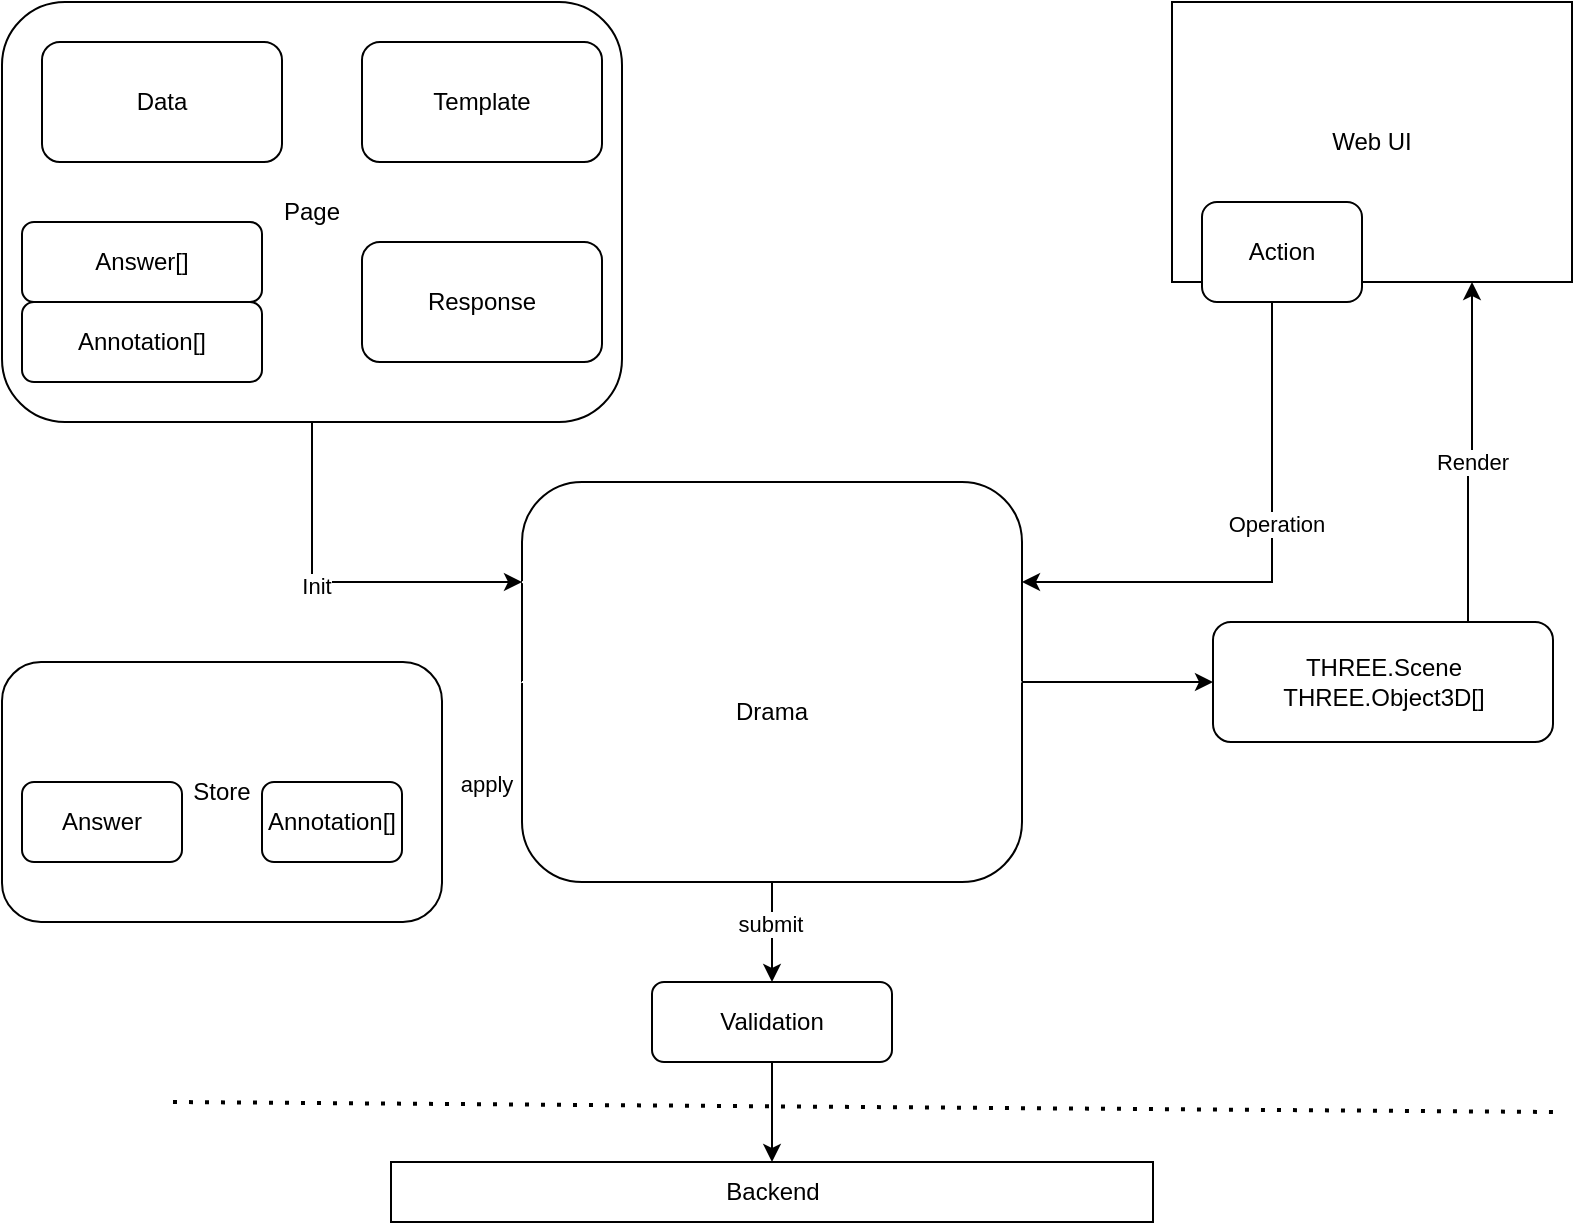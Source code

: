 <mxfile>
    <diagram id="nJ5OBh4T_cfHxYIuBRrZ" name="Page-1">
        <mxGraphModel dx="588" dy="470" grid="1" gridSize="10" guides="1" tooltips="1" connect="1" arrows="1" fold="1" page="1" pageScale="1" pageWidth="827" pageHeight="1169" math="0" shadow="0">
            <root>
                <mxCell id="0"/>
                <mxCell id="1" parent="0"/>
                <mxCell id="2" style="edgeStyle=orthogonalEdgeStyle;rounded=0;orthogonalLoop=1;jettySize=auto;html=1;exitX=0.5;exitY=1;exitDx=0;exitDy=0;entryX=0;entryY=0.25;entryDx=0;entryDy=0;" parent="1" source="4" target="12" edge="1">
                    <mxGeometry relative="1" as="geometry"/>
                </mxCell>
                <mxCell id="3" value="Init" style="edgeLabel;html=1;align=center;verticalAlign=middle;resizable=0;points=[];" parent="2" vertex="1" connectable="0">
                    <mxGeometry x="-0.117" y="-2" relative="1" as="geometry">
                        <mxPoint as="offset"/>
                    </mxGeometry>
                </mxCell>
                <mxCell id="4" value="Page" style="rounded=1;whiteSpace=wrap;html=1;" parent="1" vertex="1">
                    <mxGeometry x="20" y="110" width="310" height="210" as="geometry"/>
                </mxCell>
                <mxCell id="5" value="Template" style="rounded=1;whiteSpace=wrap;html=1;" parent="1" vertex="1">
                    <mxGeometry x="200" y="130" width="120" height="60" as="geometry"/>
                </mxCell>
                <mxCell id="6" value="Data" style="rounded=1;whiteSpace=wrap;html=1;" parent="1" vertex="1">
                    <mxGeometry x="40" y="130" width="120" height="60" as="geometry"/>
                </mxCell>
                <mxCell id="7" value="Answer[]" style="rounded=1;whiteSpace=wrap;html=1;" parent="1" vertex="1">
                    <mxGeometry x="30" y="220" width="120" height="40" as="geometry"/>
                </mxCell>
                <mxCell id="8" value="Annotation[]" style="rounded=1;whiteSpace=wrap;html=1;" parent="1" vertex="1">
                    <mxGeometry x="30" y="260" width="120" height="40" as="geometry"/>
                </mxCell>
                <mxCell id="9" style="edgeStyle=orthogonalEdgeStyle;rounded=0;orthogonalLoop=1;jettySize=auto;html=1;exitX=1;exitY=0.5;exitDx=0;exitDy=0;entryX=0;entryY=0.5;entryDx=0;entryDy=0;" parent="1" source="12" target="15" edge="1">
                    <mxGeometry relative="1" as="geometry"/>
                </mxCell>
                <mxCell id="11" style="edgeStyle=orthogonalEdgeStyle;rounded=0;orthogonalLoop=1;jettySize=auto;html=1;exitX=0.5;exitY=1;exitDx=0;exitDy=0;entryX=0.5;entryY=0;entryDx=0;entryDy=0;" parent="1" source="12" target="26" edge="1">
                    <mxGeometry relative="1" as="geometry"/>
                </mxCell>
                <mxCell id="31" value="submit" style="edgeLabel;html=1;align=center;verticalAlign=middle;resizable=0;points=[];" parent="11" vertex="1" connectable="0">
                    <mxGeometry x="-0.16" y="-1" relative="1" as="geometry">
                        <mxPoint as="offset"/>
                    </mxGeometry>
                </mxCell>
                <mxCell id="42" style="edgeStyle=none;html=1;exitX=0;exitY=0.75;exitDx=0;exitDy=0;entryX=1;entryY=0.5;entryDx=0;entryDy=0;strokeColor=#FFFFFF;fillColor=#66B2FF;" edge="1" parent="1" source="12" target="41">
                    <mxGeometry relative="1" as="geometry"/>
                </mxCell>
                <mxCell id="43" value="apply" style="edgeLabel;html=1;align=center;verticalAlign=middle;resizable=0;points=[];" vertex="1" connectable="0" parent="42">
                    <mxGeometry x="-0.132" y="-1" relative="1" as="geometry">
                        <mxPoint x="-1" as="offset"/>
                    </mxGeometry>
                </mxCell>
                <mxCell id="12" value="&lt;br&gt;&lt;br&gt;Drama" style="rounded=1;whiteSpace=wrap;html=1;" parent="1" vertex="1">
                    <mxGeometry x="280" y="350" width="250" height="200" as="geometry"/>
                </mxCell>
                <mxCell id="13" style="edgeStyle=orthogonalEdgeStyle;rounded=0;orthogonalLoop=1;jettySize=auto;html=1;exitX=0.75;exitY=0;exitDx=0;exitDy=0;entryX=0.75;entryY=1;entryDx=0;entryDy=0;" parent="1" source="15" target="18" edge="1">
                    <mxGeometry relative="1" as="geometry"/>
                </mxCell>
                <mxCell id="14" value="Render" style="edgeLabel;html=1;align=center;verticalAlign=middle;resizable=0;points=[];" parent="13" vertex="1" connectable="0">
                    <mxGeometry x="-0.065" y="-2" relative="1" as="geometry">
                        <mxPoint as="offset"/>
                    </mxGeometry>
                </mxCell>
                <mxCell id="15" value="THREE.Scene&lt;br&gt;THREE.Object3D[]" style="rounded=1;whiteSpace=wrap;html=1;" parent="1" vertex="1">
                    <mxGeometry x="625.5" y="420" width="170" height="60" as="geometry"/>
                </mxCell>
                <mxCell id="16" style="edgeStyle=orthogonalEdgeStyle;rounded=0;orthogonalLoop=1;jettySize=auto;html=1;exitX=0.25;exitY=1;exitDx=0;exitDy=0;entryX=1;entryY=0.25;entryDx=0;entryDy=0;" parent="1" source="18" target="12" edge="1">
                    <mxGeometry relative="1" as="geometry"/>
                </mxCell>
                <mxCell id="17" value="Operation" style="edgeLabel;html=1;align=center;verticalAlign=middle;resizable=0;points=[];" parent="16" vertex="1" connectable="0">
                    <mxGeometry x="-0.12" y="2" relative="1" as="geometry">
                        <mxPoint as="offset"/>
                    </mxGeometry>
                </mxCell>
                <mxCell id="18" value="Web UI" style="rounded=0;whiteSpace=wrap;html=1;" parent="1" vertex="1">
                    <mxGeometry x="605" y="110" width="200" height="140" as="geometry"/>
                </mxCell>
                <mxCell id="19" value="Answer" style="rounded=1;whiteSpace=wrap;html=1;" parent="1" vertex="1">
                    <mxGeometry x="30" y="500" width="80" height="40" as="geometry"/>
                </mxCell>
                <mxCell id="20" value="Annotation[]" style="rounded=1;whiteSpace=wrap;html=1;" parent="1" vertex="1">
                    <mxGeometry x="150" y="500" width="70" height="40" as="geometry"/>
                </mxCell>
                <mxCell id="21" value="Backend" style="rounded=0;whiteSpace=wrap;html=1;" parent="1" vertex="1">
                    <mxGeometry x="214.5" y="690" width="381" height="30" as="geometry"/>
                </mxCell>
                <mxCell id="25" style="edgeStyle=orthogonalEdgeStyle;rounded=0;orthogonalLoop=1;jettySize=auto;html=1;exitX=0.5;exitY=1;exitDx=0;exitDy=0;entryX=0.5;entryY=0;entryDx=0;entryDy=0;" parent="1" source="26" target="21" edge="1">
                    <mxGeometry relative="1" as="geometry"/>
                </mxCell>
                <mxCell id="26" value="Validation" style="rounded=1;whiteSpace=wrap;html=1;" parent="1" vertex="1">
                    <mxGeometry x="345" y="600" width="120" height="40" as="geometry"/>
                </mxCell>
                <mxCell id="27" value="Response" style="rounded=1;whiteSpace=wrap;html=1;" parent="1" vertex="1">
                    <mxGeometry x="200" y="230" width="120" height="60" as="geometry"/>
                </mxCell>
                <mxCell id="28" value="Action" style="rounded=1;whiteSpace=wrap;html=1;" parent="1" vertex="1">
                    <mxGeometry x="620" y="210" width="80" height="50" as="geometry"/>
                </mxCell>
                <mxCell id="36" value="" style="endArrow=none;dashed=1;html=1;dashPattern=1 3;strokeWidth=2;" parent="1" edge="1">
                    <mxGeometry width="50" height="50" relative="1" as="geometry">
                        <mxPoint x="105.5" y="660" as="sourcePoint"/>
                        <mxPoint x="795.5" y="665" as="targetPoint"/>
                    </mxGeometry>
                </mxCell>
                <mxCell id="44" style="edgeStyle=none;html=1;exitX=1;exitY=0.25;exitDx=0;exitDy=0;entryX=0;entryY=0.5;entryDx=0;entryDy=0;strokeColor=#FFFFFF;fillColor=#66B2FF;" edge="1" parent="1" source="41" target="12">
                    <mxGeometry relative="1" as="geometry"/>
                </mxCell>
                <mxCell id="41" value="Store" style="rounded=1;whiteSpace=wrap;html=1;fillColor=none;" vertex="1" parent="1">
                    <mxGeometry x="20" y="440" width="220" height="130" as="geometry"/>
                </mxCell>
                <mxCell id="47" style="edgeStyle=none;html=1;exitX=0;exitY=0.5;exitDx=0;exitDy=0;entryX=1;entryY=0.5;entryDx=0;entryDy=0;strokeColor=#FFFFFF;fillColor=#66B2FF;" edge="1" parent="1" source="12" target="12">
                    <mxGeometry relative="1" as="geometry"/>
                </mxCell>
                <mxCell id="48" style="edgeStyle=none;html=1;exitX=0;exitY=0.25;exitDx=0;exitDy=0;entryX=1;entryY=0.5;entryDx=0;entryDy=0;strokeColor=#FFFFFF;fillColor=#66B2FF;" edge="1" parent="1" source="12" target="12">
                    <mxGeometry relative="1" as="geometry"/>
                </mxCell>
            </root>
        </mxGraphModel>
    </diagram>
</mxfile>